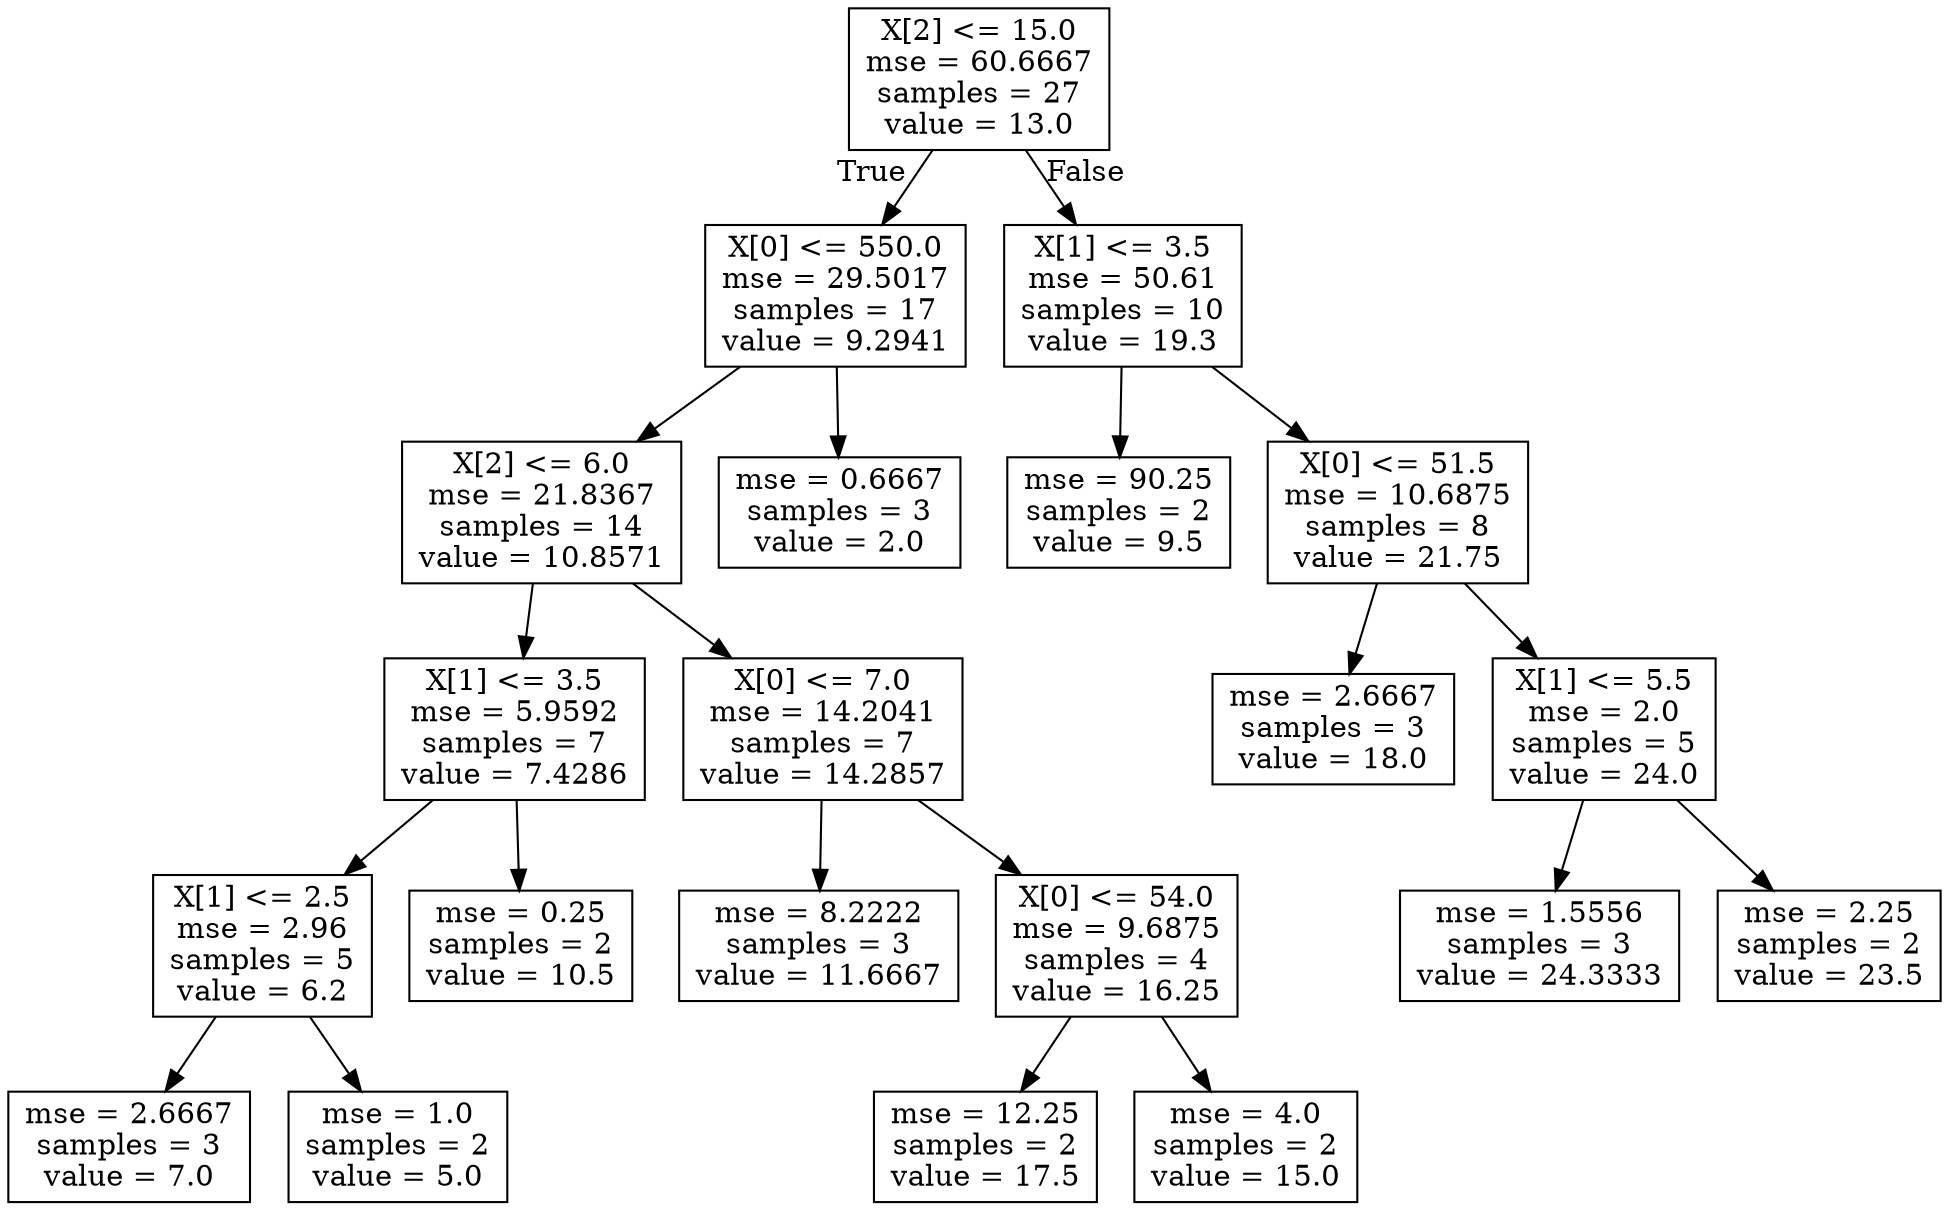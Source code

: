 digraph Tree {
node [shape=box] ;
0 [label="X[2] <= 15.0\nmse = 60.6667\nsamples = 27\nvalue = 13.0"] ;
1 [label="X[0] <= 550.0\nmse = 29.5017\nsamples = 17\nvalue = 9.2941"] ;
0 -> 1 [labeldistance=2.5, labelangle=45, headlabel="True"] ;
2 [label="X[2] <= 6.0\nmse = 21.8367\nsamples = 14\nvalue = 10.8571"] ;
1 -> 2 ;
3 [label="X[1] <= 3.5\nmse = 5.9592\nsamples = 7\nvalue = 7.4286"] ;
2 -> 3 ;
4 [label="X[1] <= 2.5\nmse = 2.96\nsamples = 5\nvalue = 6.2"] ;
3 -> 4 ;
5 [label="mse = 2.6667\nsamples = 3\nvalue = 7.0"] ;
4 -> 5 ;
6 [label="mse = 1.0\nsamples = 2\nvalue = 5.0"] ;
4 -> 6 ;
7 [label="mse = 0.25\nsamples = 2\nvalue = 10.5"] ;
3 -> 7 ;
8 [label="X[0] <= 7.0\nmse = 14.2041\nsamples = 7\nvalue = 14.2857"] ;
2 -> 8 ;
9 [label="mse = 8.2222\nsamples = 3\nvalue = 11.6667"] ;
8 -> 9 ;
10 [label="X[0] <= 54.0\nmse = 9.6875\nsamples = 4\nvalue = 16.25"] ;
8 -> 10 ;
11 [label="mse = 12.25\nsamples = 2\nvalue = 17.5"] ;
10 -> 11 ;
12 [label="mse = 4.0\nsamples = 2\nvalue = 15.0"] ;
10 -> 12 ;
13 [label="mse = 0.6667\nsamples = 3\nvalue = 2.0"] ;
1 -> 13 ;
14 [label="X[1] <= 3.5\nmse = 50.61\nsamples = 10\nvalue = 19.3"] ;
0 -> 14 [labeldistance=2.5, labelangle=-45, headlabel="False"] ;
15 [label="mse = 90.25\nsamples = 2\nvalue = 9.5"] ;
14 -> 15 ;
16 [label="X[0] <= 51.5\nmse = 10.6875\nsamples = 8\nvalue = 21.75"] ;
14 -> 16 ;
17 [label="mse = 2.6667\nsamples = 3\nvalue = 18.0"] ;
16 -> 17 ;
18 [label="X[1] <= 5.5\nmse = 2.0\nsamples = 5\nvalue = 24.0"] ;
16 -> 18 ;
19 [label="mse = 1.5556\nsamples = 3\nvalue = 24.3333"] ;
18 -> 19 ;
20 [label="mse = 2.25\nsamples = 2\nvalue = 23.5"] ;
18 -> 20 ;
}